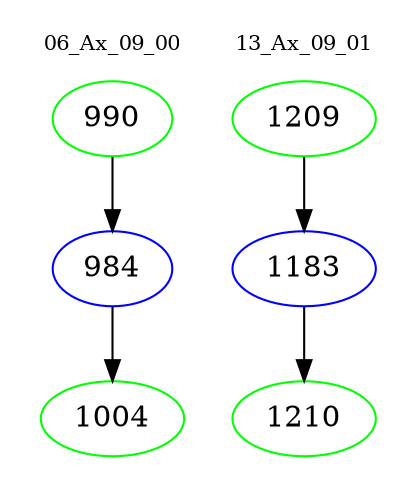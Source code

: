 digraph{
subgraph cluster_0 {
color = white
label = "06_Ax_09_00";
fontsize=10;
T0_990 [label="990", color="green"]
T0_990 -> T0_984 [color="black"]
T0_984 [label="984", color="blue"]
T0_984 -> T0_1004 [color="black"]
T0_1004 [label="1004", color="green"]
}
subgraph cluster_1 {
color = white
label = "13_Ax_09_01";
fontsize=10;
T1_1209 [label="1209", color="green"]
T1_1209 -> T1_1183 [color="black"]
T1_1183 [label="1183", color="blue"]
T1_1183 -> T1_1210 [color="black"]
T1_1210 [label="1210", color="green"]
}
}
